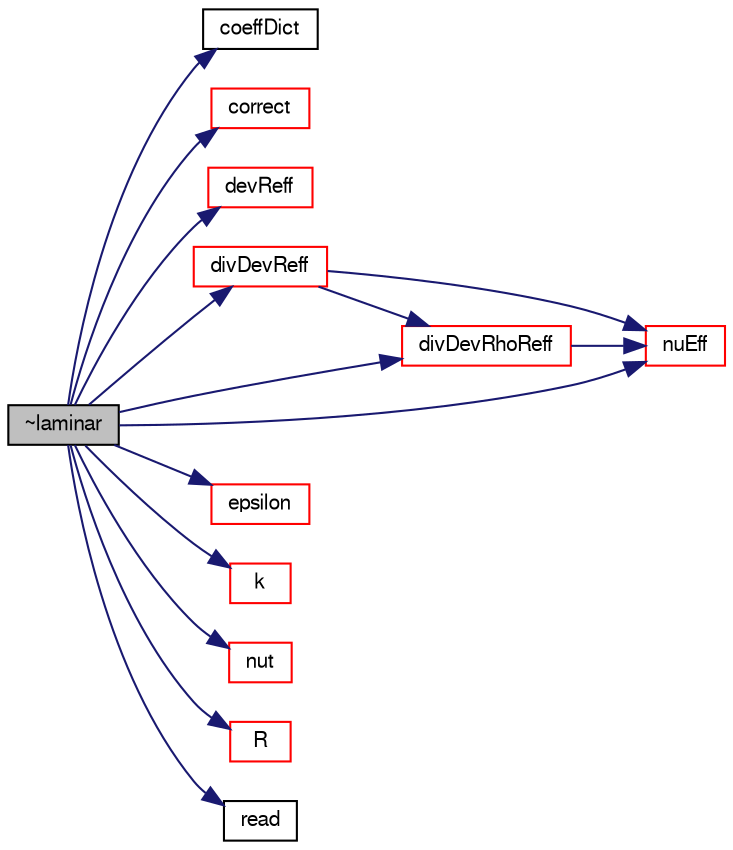 digraph "~laminar"
{
  bgcolor="transparent";
  edge [fontname="FreeSans",fontsize="10",labelfontname="FreeSans",labelfontsize="10"];
  node [fontname="FreeSans",fontsize="10",shape=record];
  rankdir="LR";
  Node3 [label="~laminar",height=0.2,width=0.4,color="black", fillcolor="grey75", style="filled", fontcolor="black"];
  Node3 -> Node4 [color="midnightblue",fontsize="10",style="solid",fontname="FreeSans"];
  Node4 [label="coeffDict",height=0.2,width=0.4,color="black",URL="$a31098.html#af02d15e6479a5fec4cc16c212bc314fe",tooltip="Const access to the coefficients dictionary. "];
  Node3 -> Node5 [color="midnightblue",fontsize="10",style="solid",fontname="FreeSans"];
  Node5 [label="correct",height=0.2,width=0.4,color="red",URL="$a31098.html#a3ae44b28050c3aa494c1d8e18cf618c1",tooltip="Correct the laminar viscosity. "];
  Node3 -> Node357 [color="midnightblue",fontsize="10",style="solid",fontname="FreeSans"];
  Node357 [label="devReff",height=0.2,width=0.4,color="red",URL="$a31098.html#a5449021fbe915095746a83606a000df4",tooltip="Return the effective stress tensor, i.e. the laminar stress. "];
  Node3 -> Node373 [color="midnightblue",fontsize="10",style="solid",fontname="FreeSans"];
  Node373 [label="divDevReff",height=0.2,width=0.4,color="red",URL="$a31098.html#a028ac2eaccc9a479009b15cc6e21a89e",tooltip="Return the source term for the momentum equation. "];
  Node373 -> Node375 [color="midnightblue",fontsize="10",style="solid",fontname="FreeSans"];
  Node375 [label="nuEff",height=0.2,width=0.4,color="red",URL="$a31098.html#a8ab26f302189e92dac1700b9c30d0b13",tooltip="Return the effective viscosity, i.e. the laminar viscosity. "];
  Node373 -> Node376 [color="midnightblue",fontsize="10",style="solid",fontname="FreeSans"];
  Node376 [label="divDevRhoReff",height=0.2,width=0.4,color="red",URL="$a31098.html#a1d0345d58cf17e030967c2b77a4477d6",tooltip="Return the source term for the momentum equation. "];
  Node376 -> Node375 [color="midnightblue",fontsize="10",style="solid",fontname="FreeSans"];
  Node3 -> Node376 [color="midnightblue",fontsize="10",style="solid",fontname="FreeSans"];
  Node3 -> Node378 [color="midnightblue",fontsize="10",style="solid",fontname="FreeSans"];
  Node378 [label="epsilon",height=0.2,width=0.4,color="red",URL="$a31098.html#a7593db4148b0ba5155861a0292ec9c32",tooltip="Return the turbulence kinetic energy dissipation rate,. "];
  Node3 -> Node381 [color="midnightblue",fontsize="10",style="solid",fontname="FreeSans"];
  Node381 [label="k",height=0.2,width=0.4,color="red",URL="$a31098.html#a2e01d66cd4db498fd5e869ea66925978",tooltip="Return the turbulence kinetic energy, i.e. 0 for laminar flow. "];
  Node3 -> Node375 [color="midnightblue",fontsize="10",style="solid",fontname="FreeSans"];
  Node3 -> Node382 [color="midnightblue",fontsize="10",style="solid",fontname="FreeSans"];
  Node382 [label="nut",height=0.2,width=0.4,color="red",URL="$a31098.html#ad46f3d41040dbae88c23ae7491afeda9",tooltip="Return the turbulence viscosity, i.e. 0 for laminar flow. "];
  Node3 -> Node383 [color="midnightblue",fontsize="10",style="solid",fontname="FreeSans"];
  Node383 [label="R",height=0.2,width=0.4,color="red",URL="$a31098.html#a89520ba1b936e6ffed0baac06d42349b",tooltip="Return the Reynolds stress tensor, i.e. 0 for laminar flow. "];
  Node3 -> Node384 [color="midnightblue",fontsize="10",style="solid",fontname="FreeSans"];
  Node384 [label="read",height=0.2,width=0.4,color="black",URL="$a31098.html#af816873151ddb0126e98bb2f914d8ed5",tooltip="Read turbulenceProperties dictionary. "];
}
